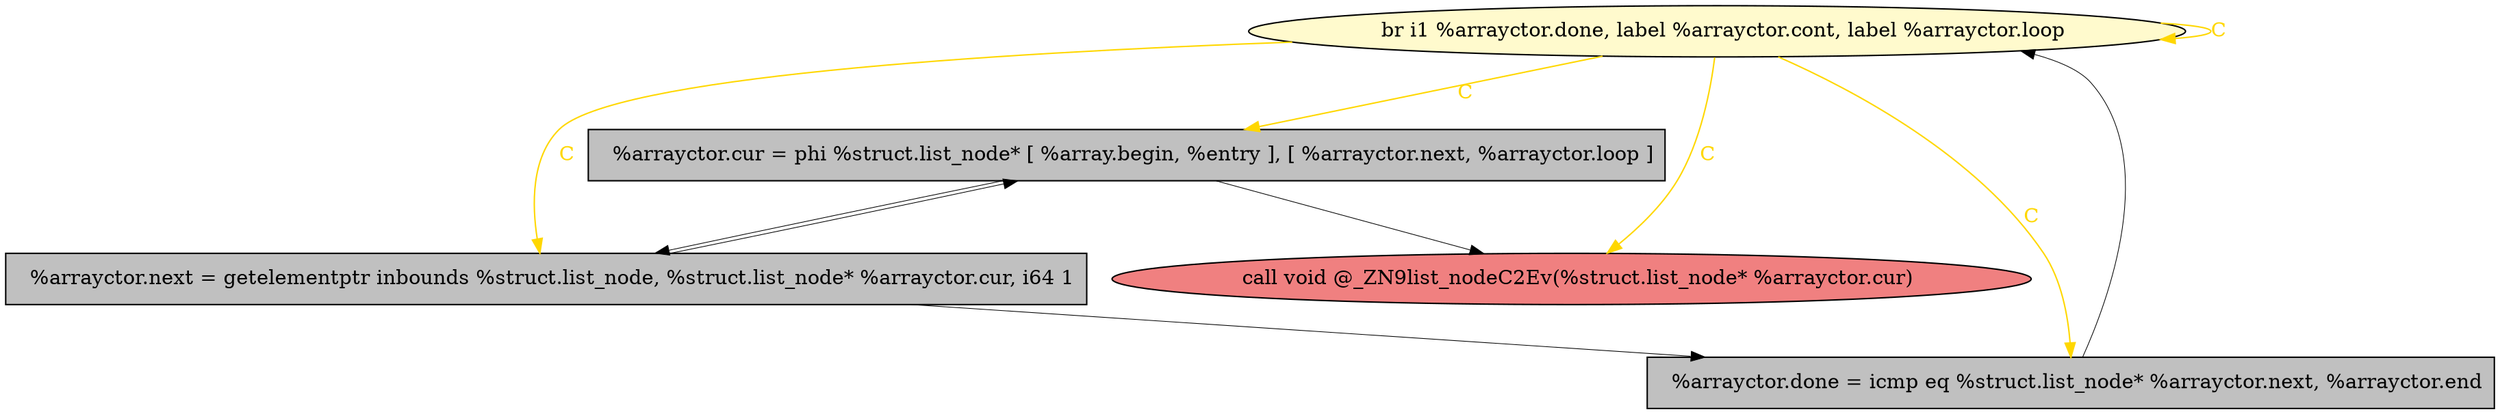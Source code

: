 
digraph G {


node567 [fillcolor=lemonchiffon,label="  br i1 %arrayctor.done, label %arrayctor.cont, label %arrayctor.loop",shape=ellipse,style=filled ]
node566 [fillcolor=grey,label="  %arrayctor.cur = phi %struct.list_node* [ %array.begin, %entry ], [ %arrayctor.next, %arrayctor.loop ]",shape=rectangle,style=filled ]
node568 [fillcolor=grey,label="  %arrayctor.next = getelementptr inbounds %struct.list_node, %struct.list_node* %arrayctor.cur, i64 1",shape=rectangle,style=filled ]
node564 [fillcolor=lightcoral,label="  call void @_ZN9list_nodeC2Ev(%struct.list_node* %arrayctor.cur)",shape=ellipse,style=filled ]
node565 [fillcolor=grey,label="  %arrayctor.done = icmp eq %struct.list_node* %arrayctor.next, %arrayctor.end",shape=rectangle,style=filled ]

node568->node566 [style=solid,color=black,label="",penwidth=0.5,fontcolor=black ]
node566->node568 [style=solid,color=black,label="",penwidth=0.5,fontcolor=black ]
node565->node567 [style=solid,color=black,label="",penwidth=0.5,fontcolor=black ]
node567->node564 [style=solid,color=gold,label="C",penwidth=1.0,fontcolor=gold ]
node566->node564 [style=solid,color=black,label="",penwidth=0.5,fontcolor=black ]
node567->node567 [style=solid,color=gold,label="C",penwidth=1.0,fontcolor=gold ]
node567->node568 [style=solid,color=gold,label="C",penwidth=1.0,fontcolor=gold ]
node568->node565 [style=solid,color=black,label="",penwidth=0.5,fontcolor=black ]
node567->node566 [style=solid,color=gold,label="C",penwidth=1.0,fontcolor=gold ]
node567->node565 [style=solid,color=gold,label="C",penwidth=1.0,fontcolor=gold ]


}

